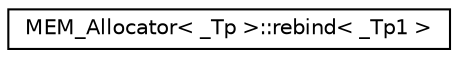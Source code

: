 digraph G
{
  edge [fontname="Helvetica",fontsize="10",labelfontname="Helvetica",labelfontsize="10"];
  node [fontname="Helvetica",fontsize="10",shape=record];
  rankdir=LR;
  Node1 [label="MEM_Allocator\< _Tp \>::rebind\< _Tp1 \>",height=0.2,width=0.4,color="black", fillcolor="white", style="filled",URL="$d9/d13/structMEM__Allocator_1_1rebind.html"];
}

